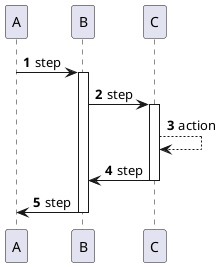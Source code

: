 @startuml

autonumber

A -> B: step

activate B
B -> C: step

activate C
C --> C: action
C -> B: step
deactivate C

B -> A: step
deactivate B

@enduml
